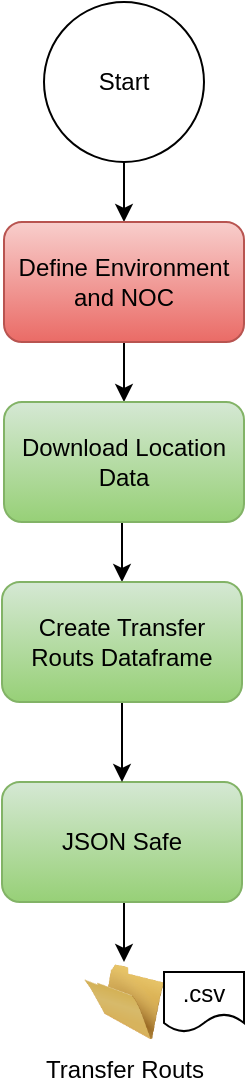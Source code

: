 <mxfile version="24.7.17">
  <diagram id="NlMapl3Toh_uuyZzzVxs" name="Page-1">
    <mxGraphModel dx="1912" dy="2006" grid="1" gridSize="10" guides="1" tooltips="1" connect="1" arrows="1" fold="1" page="1" pageScale="1" pageWidth="583" pageHeight="827" math="0" shadow="0">
      <root>
        <mxCell id="0" />
        <mxCell id="1" parent="0" />
        <mxCell id="28" value="Transfer Routs" style="image;html=1;image=img/lib/clip_art/general/Empty_Folder_128x128.png;labelBackgroundColor=none;" parent="1" vertex="1">
          <mxGeometry x="81" y="-300" width="40" height="40" as="geometry" />
        </mxCell>
        <mxCell id="lLaruEZ5CqgSb4Y0FxV7-38" value=".csv" style="shape=document;whiteSpace=wrap;html=1;boundedLbl=1;fillColor=none;" parent="1" vertex="1">
          <mxGeometry x="121" y="-295" width="40" height="30" as="geometry" />
        </mxCell>
        <mxCell id="xtUtW4Fz_dIdqvcTYJm--38" style="edgeStyle=orthogonalEdgeStyle;rounded=0;orthogonalLoop=1;jettySize=auto;html=1;exitX=0.5;exitY=1;exitDx=0;exitDy=0;entryX=0.5;entryY=0;entryDx=0;entryDy=0;" edge="1" parent="1" source="lLaruEZ5CqgSb4Y0FxV7-67" target="28">
          <mxGeometry relative="1" as="geometry" />
        </mxCell>
        <mxCell id="lLaruEZ5CqgSb4Y0FxV7-67" value="JSON Safe" style="rounded=1;whiteSpace=wrap;html=1;fillColor=#d5e8d4;strokeColor=#82b366;gradientColor=#97d077;" parent="1" vertex="1">
          <mxGeometry x="40" y="-390" width="120" height="60" as="geometry" />
        </mxCell>
        <mxCell id="ZroCqvRowMLRcRpIg0qQ-59" style="edgeStyle=orthogonalEdgeStyle;rounded=1;orthogonalLoop=1;jettySize=auto;html=1;exitX=0.5;exitY=1;exitDx=0;exitDy=0;entryX=0.5;entryY=0;entryDx=0;entryDy=0;curved=0;" parent="1" source="ZroCqvRowMLRcRpIg0qQ-97" target="ZroCqvRowMLRcRpIg0qQ-58" edge="1">
          <mxGeometry relative="1" as="geometry">
            <mxPoint x="100" y="-510" as="sourcePoint" />
          </mxGeometry>
        </mxCell>
        <mxCell id="ZroCqvRowMLRcRpIg0qQ-55" value="Start" style="ellipse;whiteSpace=wrap;html=1;aspect=fixed;fillColor=none;" parent="1" vertex="1">
          <mxGeometry x="61" y="-780" width="80" height="80" as="geometry" />
        </mxCell>
        <mxCell id="xtUtW4Fz_dIdqvcTYJm--36" style="edgeStyle=orthogonalEdgeStyle;rounded=0;orthogonalLoop=1;jettySize=auto;html=1;exitX=0.5;exitY=1;exitDx=0;exitDy=0;entryX=0.5;entryY=0;entryDx=0;entryDy=0;" edge="1" parent="1" source="ZroCqvRowMLRcRpIg0qQ-58" target="ZroCqvRowMLRcRpIg0qQ-61">
          <mxGeometry relative="1" as="geometry" />
        </mxCell>
        <mxCell id="ZroCqvRowMLRcRpIg0qQ-58" value="Download Location Data" style="rounded=1;whiteSpace=wrap;html=1;fillColor=#d5e8d4;strokeColor=#82b366;gradientColor=#97d077;" parent="1" vertex="1">
          <mxGeometry x="41" y="-580" width="120" height="60" as="geometry" />
        </mxCell>
        <mxCell id="xtUtW4Fz_dIdqvcTYJm--37" style="edgeStyle=orthogonalEdgeStyle;rounded=0;orthogonalLoop=1;jettySize=auto;html=1;exitX=0.5;exitY=1;exitDx=0;exitDy=0;entryX=0.5;entryY=0;entryDx=0;entryDy=0;" edge="1" parent="1" source="ZroCqvRowMLRcRpIg0qQ-61" target="lLaruEZ5CqgSb4Y0FxV7-67">
          <mxGeometry relative="1" as="geometry" />
        </mxCell>
        <mxCell id="ZroCqvRowMLRcRpIg0qQ-61" value="Create Transfer Routs Dataframe" style="rounded=1;whiteSpace=wrap;html=1;fillColor=#d5e8d4;strokeColor=#82b366;gradientColor=#97d077;" parent="1" vertex="1">
          <mxGeometry x="40" y="-490" width="120" height="60" as="geometry" />
        </mxCell>
        <mxCell id="ZroCqvRowMLRcRpIg0qQ-98" value="" style="edgeStyle=orthogonalEdgeStyle;rounded=1;orthogonalLoop=1;jettySize=auto;html=1;exitX=0.5;exitY=1;exitDx=0;exitDy=0;entryX=0.5;entryY=0;entryDx=0;entryDy=0;curved=0;" parent="1" source="ZroCqvRowMLRcRpIg0qQ-55" target="ZroCqvRowMLRcRpIg0qQ-97" edge="1">
          <mxGeometry relative="1" as="geometry">
            <mxPoint x="101" y="-700" as="sourcePoint" />
            <mxPoint x="100" y="-570" as="targetPoint" />
          </mxGeometry>
        </mxCell>
        <mxCell id="ZroCqvRowMLRcRpIg0qQ-97" value="Define Environment and NOC" style="rounded=1;whiteSpace=wrap;html=1;fillColor=#f8cecc;strokeColor=#b85450;gradientColor=#ea6b66;" parent="1" vertex="1">
          <mxGeometry x="41" y="-670" width="120" height="60" as="geometry" />
        </mxCell>
      </root>
    </mxGraphModel>
  </diagram>
</mxfile>
